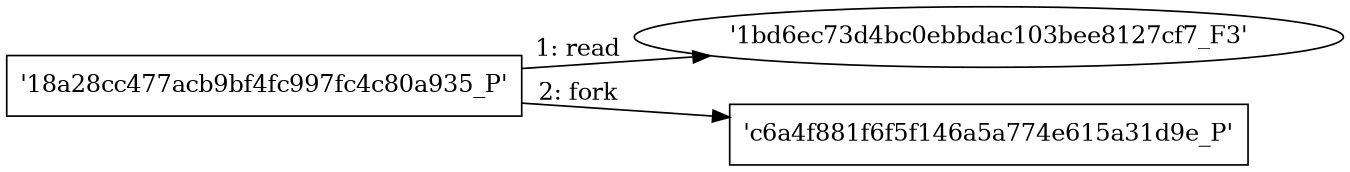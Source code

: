 digraph "D:\Learning\Paper\apt\基于CTI的攻击预警\Dataset\攻击图\ASGfromALLCTI\Cisco Coverage for Smart Install Client Protocol Abuse.dot" {
rankdir="LR"
size="9"
fixedsize="false"
splines="true"
nodesep=0.3
ranksep=0
fontsize=10
overlap="scalexy"
engine= "neato"
	"'1bd6ec73d4bc0ebbdac103bee8127cf7_F3'" [node_type=file shape=ellipse]
	"'18a28cc477acb9bf4fc997fc4c80a935_P'" [node_type=Process shape=box]
	"'18a28cc477acb9bf4fc997fc4c80a935_P'" -> "'1bd6ec73d4bc0ebbdac103bee8127cf7_F3'" [label="1: read"]
	"'18a28cc477acb9bf4fc997fc4c80a935_P'" [node_type=Process shape=box]
	"'c6a4f881f6f5f146a5a774e615a31d9e_P'" [node_type=Process shape=box]
	"'18a28cc477acb9bf4fc997fc4c80a935_P'" -> "'c6a4f881f6f5f146a5a774e615a31d9e_P'" [label="2: fork"]
}

